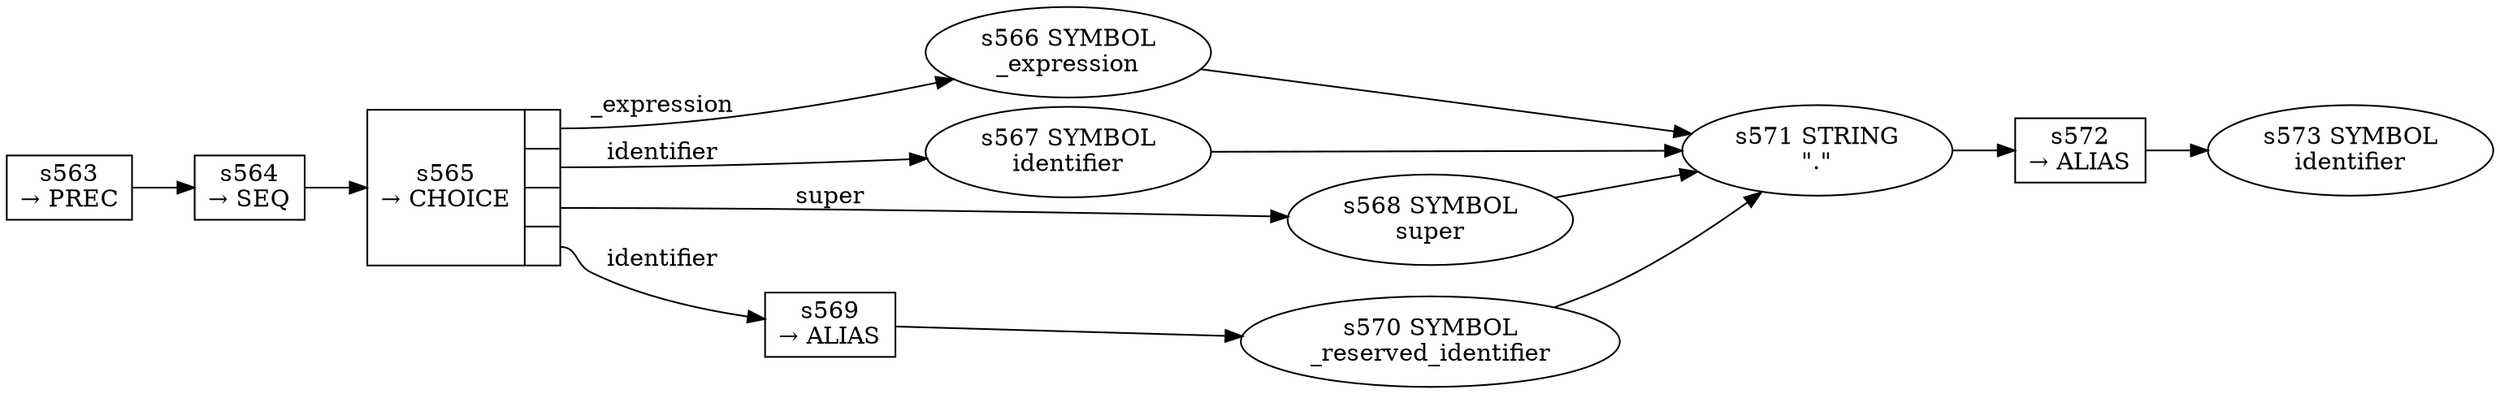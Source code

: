 
  digraph member_expression {
  
    rankdir=LR;
  
    s563 [label="s563\n&rarr; PREC", shape=record, fixedsize=false, peripheries=1];
  s564 [label="s564\n&rarr; SEQ", shape=record, fixedsize=false, peripheries=1];
  s565 [label="{s565\n&rarr; CHOICE|{<p0>|<p1>|<p2>|<p3>}}", shape=record, fixedsize=false, peripheries=1];
  s566 [label="s566 SYMBOL\n_expression" href="javascript-grammar.json._expression.dot.svg"];
  s565:p0 -> s566 [label="_expression"];
  s567 [label="s567 SYMBOL\nidentifier" href="javascript-grammar.json.identifier.dot.svg"];
  s565:p1 -> s567 [label="identifier"];
  s568 [label="s568 SYMBOL\nsuper" href="javascript-grammar.json.super.dot.svg"];
  s565:p2 -> s568 [label="super"];
  s569 [label="s569\n&rarr; ALIAS", shape=record, fixedsize=false, peripheries=1];
  s570 [label="s570 SYMBOL\n_reserved_identifier" href="javascript-grammar.json._reserved_identifier.dot.svg"];
  s569 -> s570 [];
  s565:p3 -> s569 [label="identifier"];
  s564 -> s565 [];
  s571 [label="s571 STRING\n\".\""];
  s566 -> s571 [];
  s567 -> s571 [];
  s568 -> s571 [];
  s570 -> s571 [];
  s572 [label="s572\n&rarr; ALIAS", shape=record, fixedsize=false, peripheries=1];
  s573 [label="s573 SYMBOL\nidentifier" href="javascript-grammar.json.identifier.dot.svg"];
  s572 -> s573 [];
  s571 -> s572 [];
  s563 -> s564 [];
  
  }
  